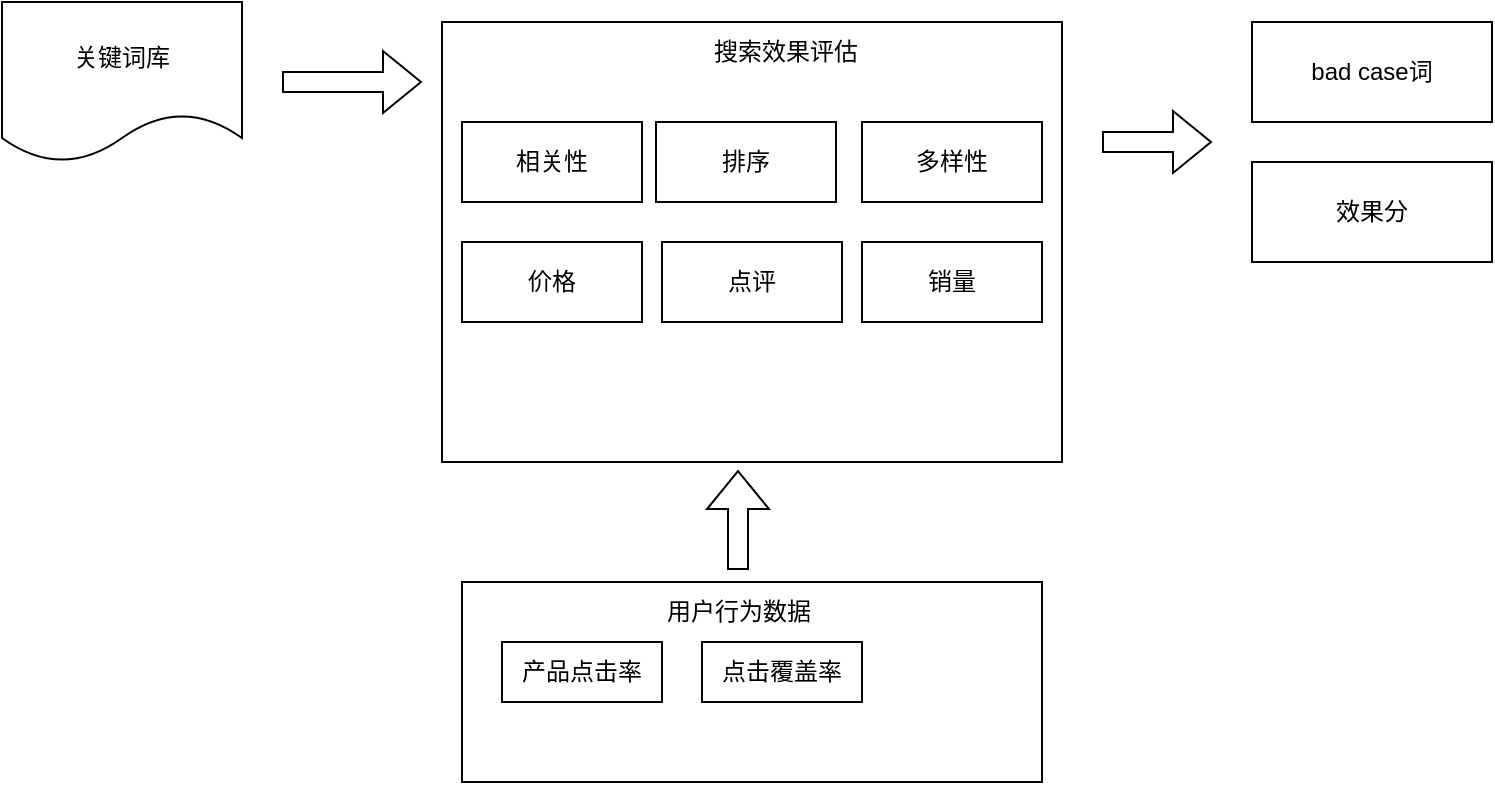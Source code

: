 <mxfile version="27.0.9">
  <diagram name="第 1 页" id="anw9OL1R-ftTwUgwoLaY">
    <mxGraphModel dx="1426" dy="763" grid="1" gridSize="10" guides="1" tooltips="1" connect="1" arrows="1" fold="1" page="1" pageScale="1" pageWidth="827" pageHeight="1169" math="0" shadow="0">
      <root>
        <mxCell id="0" />
        <mxCell id="1" parent="0" />
        <mxCell id="2CSO4Jg24EDpo7iPTBix-2" value="关键词库" style="shape=document;whiteSpace=wrap;html=1;boundedLbl=1;" vertex="1" parent="1">
          <mxGeometry x="51" y="29" width="120" height="80" as="geometry" />
        </mxCell>
        <mxCell id="2CSO4Jg24EDpo7iPTBix-3" value="" style="rounded=0;whiteSpace=wrap;html=1;" vertex="1" parent="1">
          <mxGeometry x="271" y="39" width="310" height="220" as="geometry" />
        </mxCell>
        <mxCell id="2CSO4Jg24EDpo7iPTBix-4" value="bad case词" style="rounded=0;whiteSpace=wrap;html=1;" vertex="1" parent="1">
          <mxGeometry x="676" y="39" width="120" height="50" as="geometry" />
        </mxCell>
        <mxCell id="2CSO4Jg24EDpo7iPTBix-6" value="效果分" style="rounded=0;whiteSpace=wrap;html=1;" vertex="1" parent="1">
          <mxGeometry x="676" y="109" width="120" height="50" as="geometry" />
        </mxCell>
        <mxCell id="2CSO4Jg24EDpo7iPTBix-7" value="相关性" style="rounded=0;whiteSpace=wrap;html=1;" vertex="1" parent="1">
          <mxGeometry x="281" y="89" width="90" height="40" as="geometry" />
        </mxCell>
        <mxCell id="2CSO4Jg24EDpo7iPTBix-8" value="多样性" style="rounded=0;whiteSpace=wrap;html=1;" vertex="1" parent="1">
          <mxGeometry x="481" y="89" width="90" height="40" as="geometry" />
        </mxCell>
        <mxCell id="2CSO4Jg24EDpo7iPTBix-9" value="" style="rounded=0;whiteSpace=wrap;html=1;" vertex="1" parent="1">
          <mxGeometry x="281" y="319" width="290" height="100" as="geometry" />
        </mxCell>
        <mxCell id="2CSO4Jg24EDpo7iPTBix-10" value="产品点击率" style="rounded=0;whiteSpace=wrap;html=1;" vertex="1" parent="1">
          <mxGeometry x="301" y="349" width="80" height="30" as="geometry" />
        </mxCell>
        <mxCell id="2CSO4Jg24EDpo7iPTBix-11" value="价格" style="rounded=0;whiteSpace=wrap;html=1;" vertex="1" parent="1">
          <mxGeometry x="281" y="149" width="90" height="40" as="geometry" />
        </mxCell>
        <mxCell id="2CSO4Jg24EDpo7iPTBix-12" value="点评" style="rounded=0;whiteSpace=wrap;html=1;" vertex="1" parent="1">
          <mxGeometry x="381" y="149" width="90" height="40" as="geometry" />
        </mxCell>
        <mxCell id="2CSO4Jg24EDpo7iPTBix-13" value="销量" style="rounded=0;whiteSpace=wrap;html=1;" vertex="1" parent="1">
          <mxGeometry x="481" y="149" width="90" height="40" as="geometry" />
        </mxCell>
        <mxCell id="2CSO4Jg24EDpo7iPTBix-14" value="排序" style="rounded=0;whiteSpace=wrap;html=1;" vertex="1" parent="1">
          <mxGeometry x="378" y="89" width="90" height="40" as="geometry" />
        </mxCell>
        <mxCell id="2CSO4Jg24EDpo7iPTBix-15" value="搜索效果评估" style="text;html=1;align=center;verticalAlign=middle;whiteSpace=wrap;rounded=0;" vertex="1" parent="1">
          <mxGeometry x="395" y="39" width="96" height="30" as="geometry" />
        </mxCell>
        <mxCell id="2CSO4Jg24EDpo7iPTBix-16" value="点击覆盖率" style="rounded=0;whiteSpace=wrap;html=1;" vertex="1" parent="1">
          <mxGeometry x="401" y="349" width="80" height="30" as="geometry" />
        </mxCell>
        <mxCell id="2CSO4Jg24EDpo7iPTBix-17" value="用户行为数据" style="text;html=1;align=center;verticalAlign=middle;whiteSpace=wrap;rounded=0;" vertex="1" parent="1">
          <mxGeometry x="378" y="319" width="83" height="30" as="geometry" />
        </mxCell>
        <mxCell id="2CSO4Jg24EDpo7iPTBix-18" value="" style="shape=flexArrow;endArrow=classic;html=1;rounded=0;" edge="1" parent="1">
          <mxGeometry width="50" height="50" relative="1" as="geometry">
            <mxPoint x="191" y="69" as="sourcePoint" />
            <mxPoint x="261" y="69" as="targetPoint" />
          </mxGeometry>
        </mxCell>
        <mxCell id="2CSO4Jg24EDpo7iPTBix-19" value="" style="shape=flexArrow;endArrow=classic;html=1;rounded=0;" edge="1" parent="1">
          <mxGeometry width="50" height="50" relative="1" as="geometry">
            <mxPoint x="419" y="313" as="sourcePoint" />
            <mxPoint x="419" y="263" as="targetPoint" />
          </mxGeometry>
        </mxCell>
        <mxCell id="2CSO4Jg24EDpo7iPTBix-20" value="" style="shape=flexArrow;endArrow=classic;html=1;rounded=0;" edge="1" parent="1">
          <mxGeometry width="50" height="50" relative="1" as="geometry">
            <mxPoint x="601" y="99" as="sourcePoint" />
            <mxPoint x="656" y="99" as="targetPoint" />
          </mxGeometry>
        </mxCell>
      </root>
    </mxGraphModel>
  </diagram>
</mxfile>
